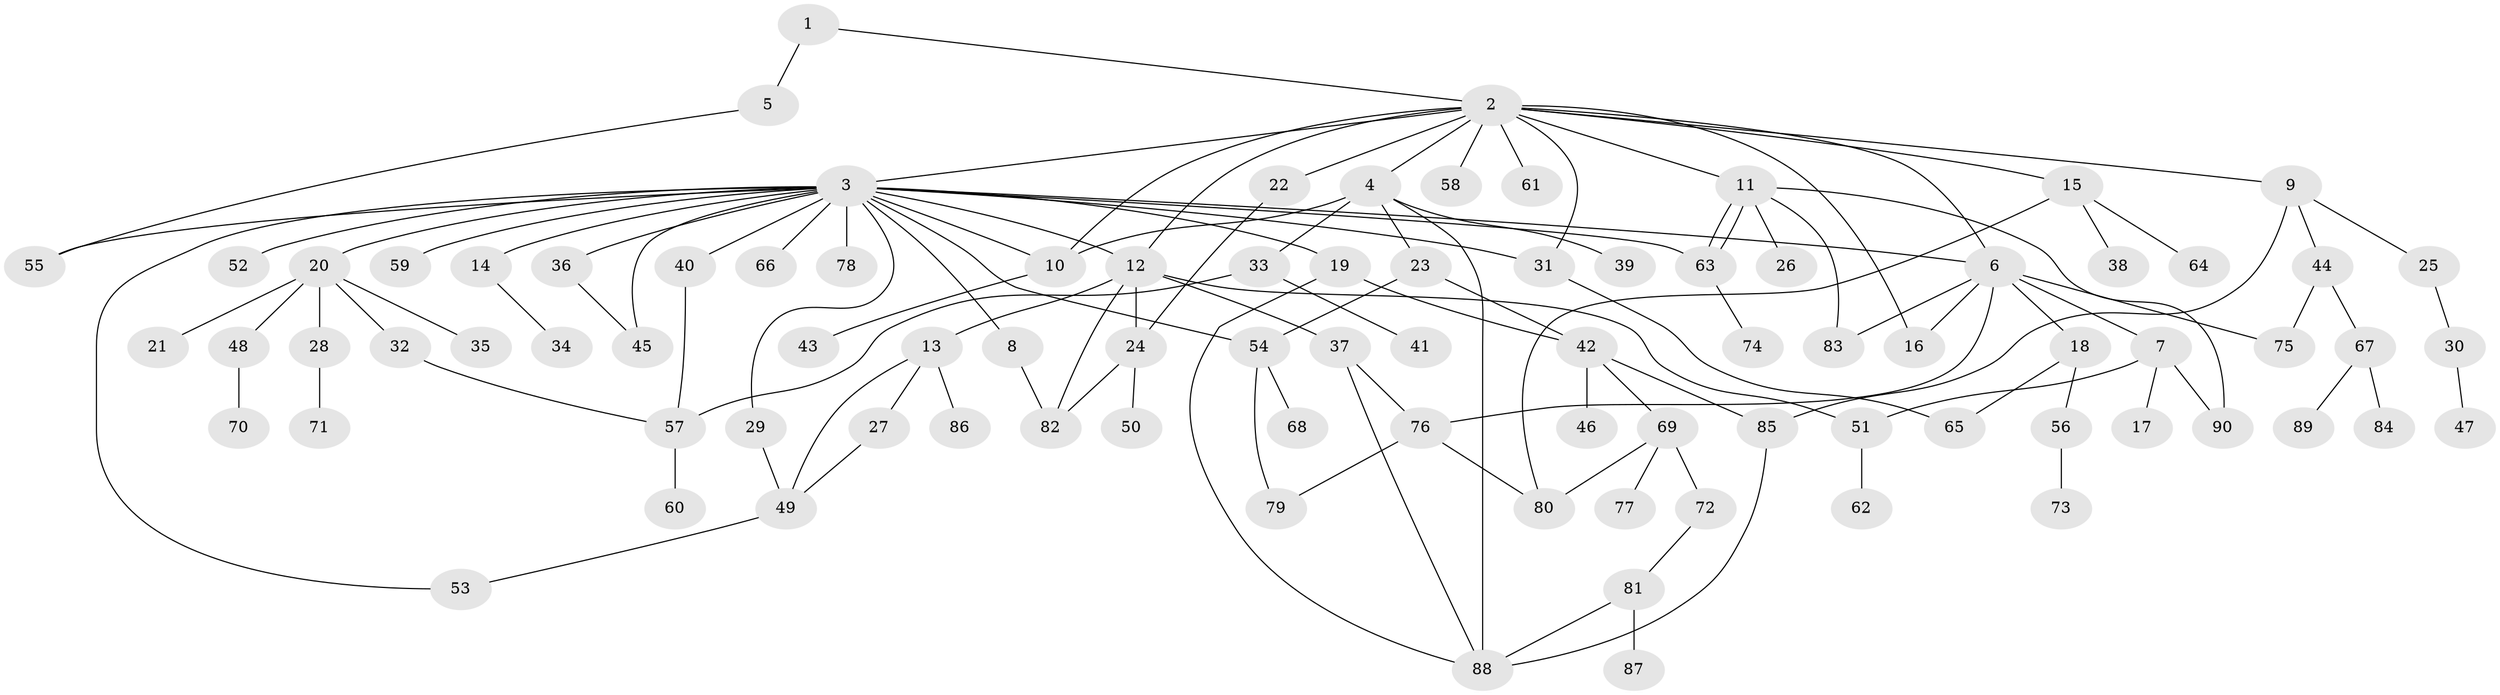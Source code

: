 // Generated by graph-tools (version 1.1) at 2025/49/03/09/25 03:49:45]
// undirected, 90 vertices, 123 edges
graph export_dot {
graph [start="1"]
  node [color=gray90,style=filled];
  1;
  2;
  3;
  4;
  5;
  6;
  7;
  8;
  9;
  10;
  11;
  12;
  13;
  14;
  15;
  16;
  17;
  18;
  19;
  20;
  21;
  22;
  23;
  24;
  25;
  26;
  27;
  28;
  29;
  30;
  31;
  32;
  33;
  34;
  35;
  36;
  37;
  38;
  39;
  40;
  41;
  42;
  43;
  44;
  45;
  46;
  47;
  48;
  49;
  50;
  51;
  52;
  53;
  54;
  55;
  56;
  57;
  58;
  59;
  60;
  61;
  62;
  63;
  64;
  65;
  66;
  67;
  68;
  69;
  70;
  71;
  72;
  73;
  74;
  75;
  76;
  77;
  78;
  79;
  80;
  81;
  82;
  83;
  84;
  85;
  86;
  87;
  88;
  89;
  90;
  1 -- 2;
  1 -- 5;
  2 -- 3;
  2 -- 4;
  2 -- 6;
  2 -- 9;
  2 -- 10;
  2 -- 11;
  2 -- 12;
  2 -- 15;
  2 -- 16;
  2 -- 22;
  2 -- 31;
  2 -- 58;
  2 -- 61;
  3 -- 6;
  3 -- 8;
  3 -- 10;
  3 -- 12;
  3 -- 14;
  3 -- 19;
  3 -- 20;
  3 -- 29;
  3 -- 31;
  3 -- 36;
  3 -- 40;
  3 -- 45;
  3 -- 52;
  3 -- 53;
  3 -- 54;
  3 -- 55;
  3 -- 59;
  3 -- 63;
  3 -- 66;
  3 -- 78;
  4 -- 10;
  4 -- 23;
  4 -- 33;
  4 -- 39;
  4 -- 88;
  5 -- 55;
  6 -- 7;
  6 -- 16;
  6 -- 18;
  6 -- 75;
  6 -- 76;
  6 -- 83;
  7 -- 17;
  7 -- 51;
  7 -- 90;
  8 -- 82;
  9 -- 25;
  9 -- 44;
  9 -- 85;
  10 -- 43;
  11 -- 26;
  11 -- 63;
  11 -- 63;
  11 -- 83;
  11 -- 90;
  12 -- 13;
  12 -- 24;
  12 -- 37;
  12 -- 51;
  12 -- 82;
  13 -- 27;
  13 -- 49;
  13 -- 86;
  14 -- 34;
  15 -- 38;
  15 -- 64;
  15 -- 80;
  18 -- 56;
  18 -- 65;
  19 -- 42;
  19 -- 88;
  20 -- 21;
  20 -- 28;
  20 -- 32;
  20 -- 35;
  20 -- 48;
  22 -- 24;
  23 -- 42;
  23 -- 54;
  24 -- 50;
  24 -- 82;
  25 -- 30;
  27 -- 49;
  28 -- 71;
  29 -- 49;
  30 -- 47;
  31 -- 65;
  32 -- 57;
  33 -- 41;
  33 -- 57;
  36 -- 45;
  37 -- 76;
  37 -- 88;
  40 -- 57;
  42 -- 46;
  42 -- 69;
  42 -- 85;
  44 -- 67;
  44 -- 75;
  48 -- 70;
  49 -- 53;
  51 -- 62;
  54 -- 68;
  54 -- 79;
  56 -- 73;
  57 -- 60;
  63 -- 74;
  67 -- 84;
  67 -- 89;
  69 -- 72;
  69 -- 77;
  69 -- 80;
  72 -- 81;
  76 -- 79;
  76 -- 80;
  81 -- 87;
  81 -- 88;
  85 -- 88;
}
